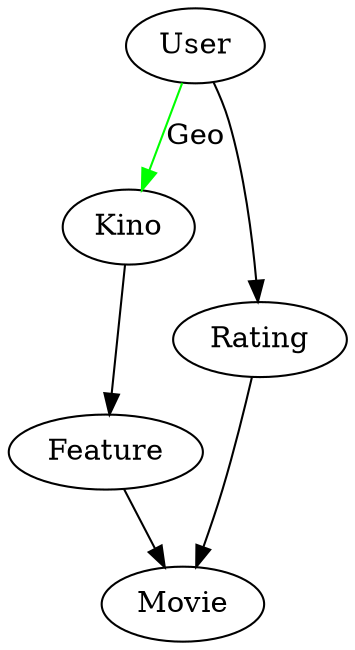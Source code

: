digraph models { 

  Kino -> Feature -> Movie;

  User -> Rating -> Movie; 

  User -> Kino [label="Geo", color=green];

} 
